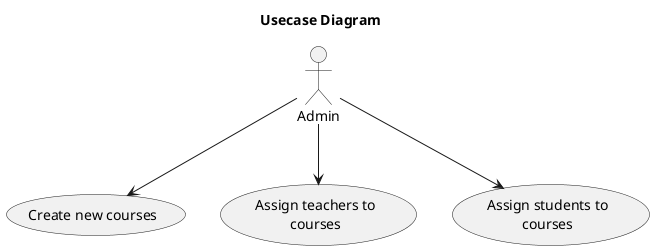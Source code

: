 @startuml
skinparam WrapWidth 150
title Usecase Diagram
:Admin: as a
a --> (Create new courses)
a --> (Assign teachers to courses)
a --> (Assign students to courses)

'Admins can create courses
'Admins can assign teachers to courses
'Admins can assign students to courses
@enduml
